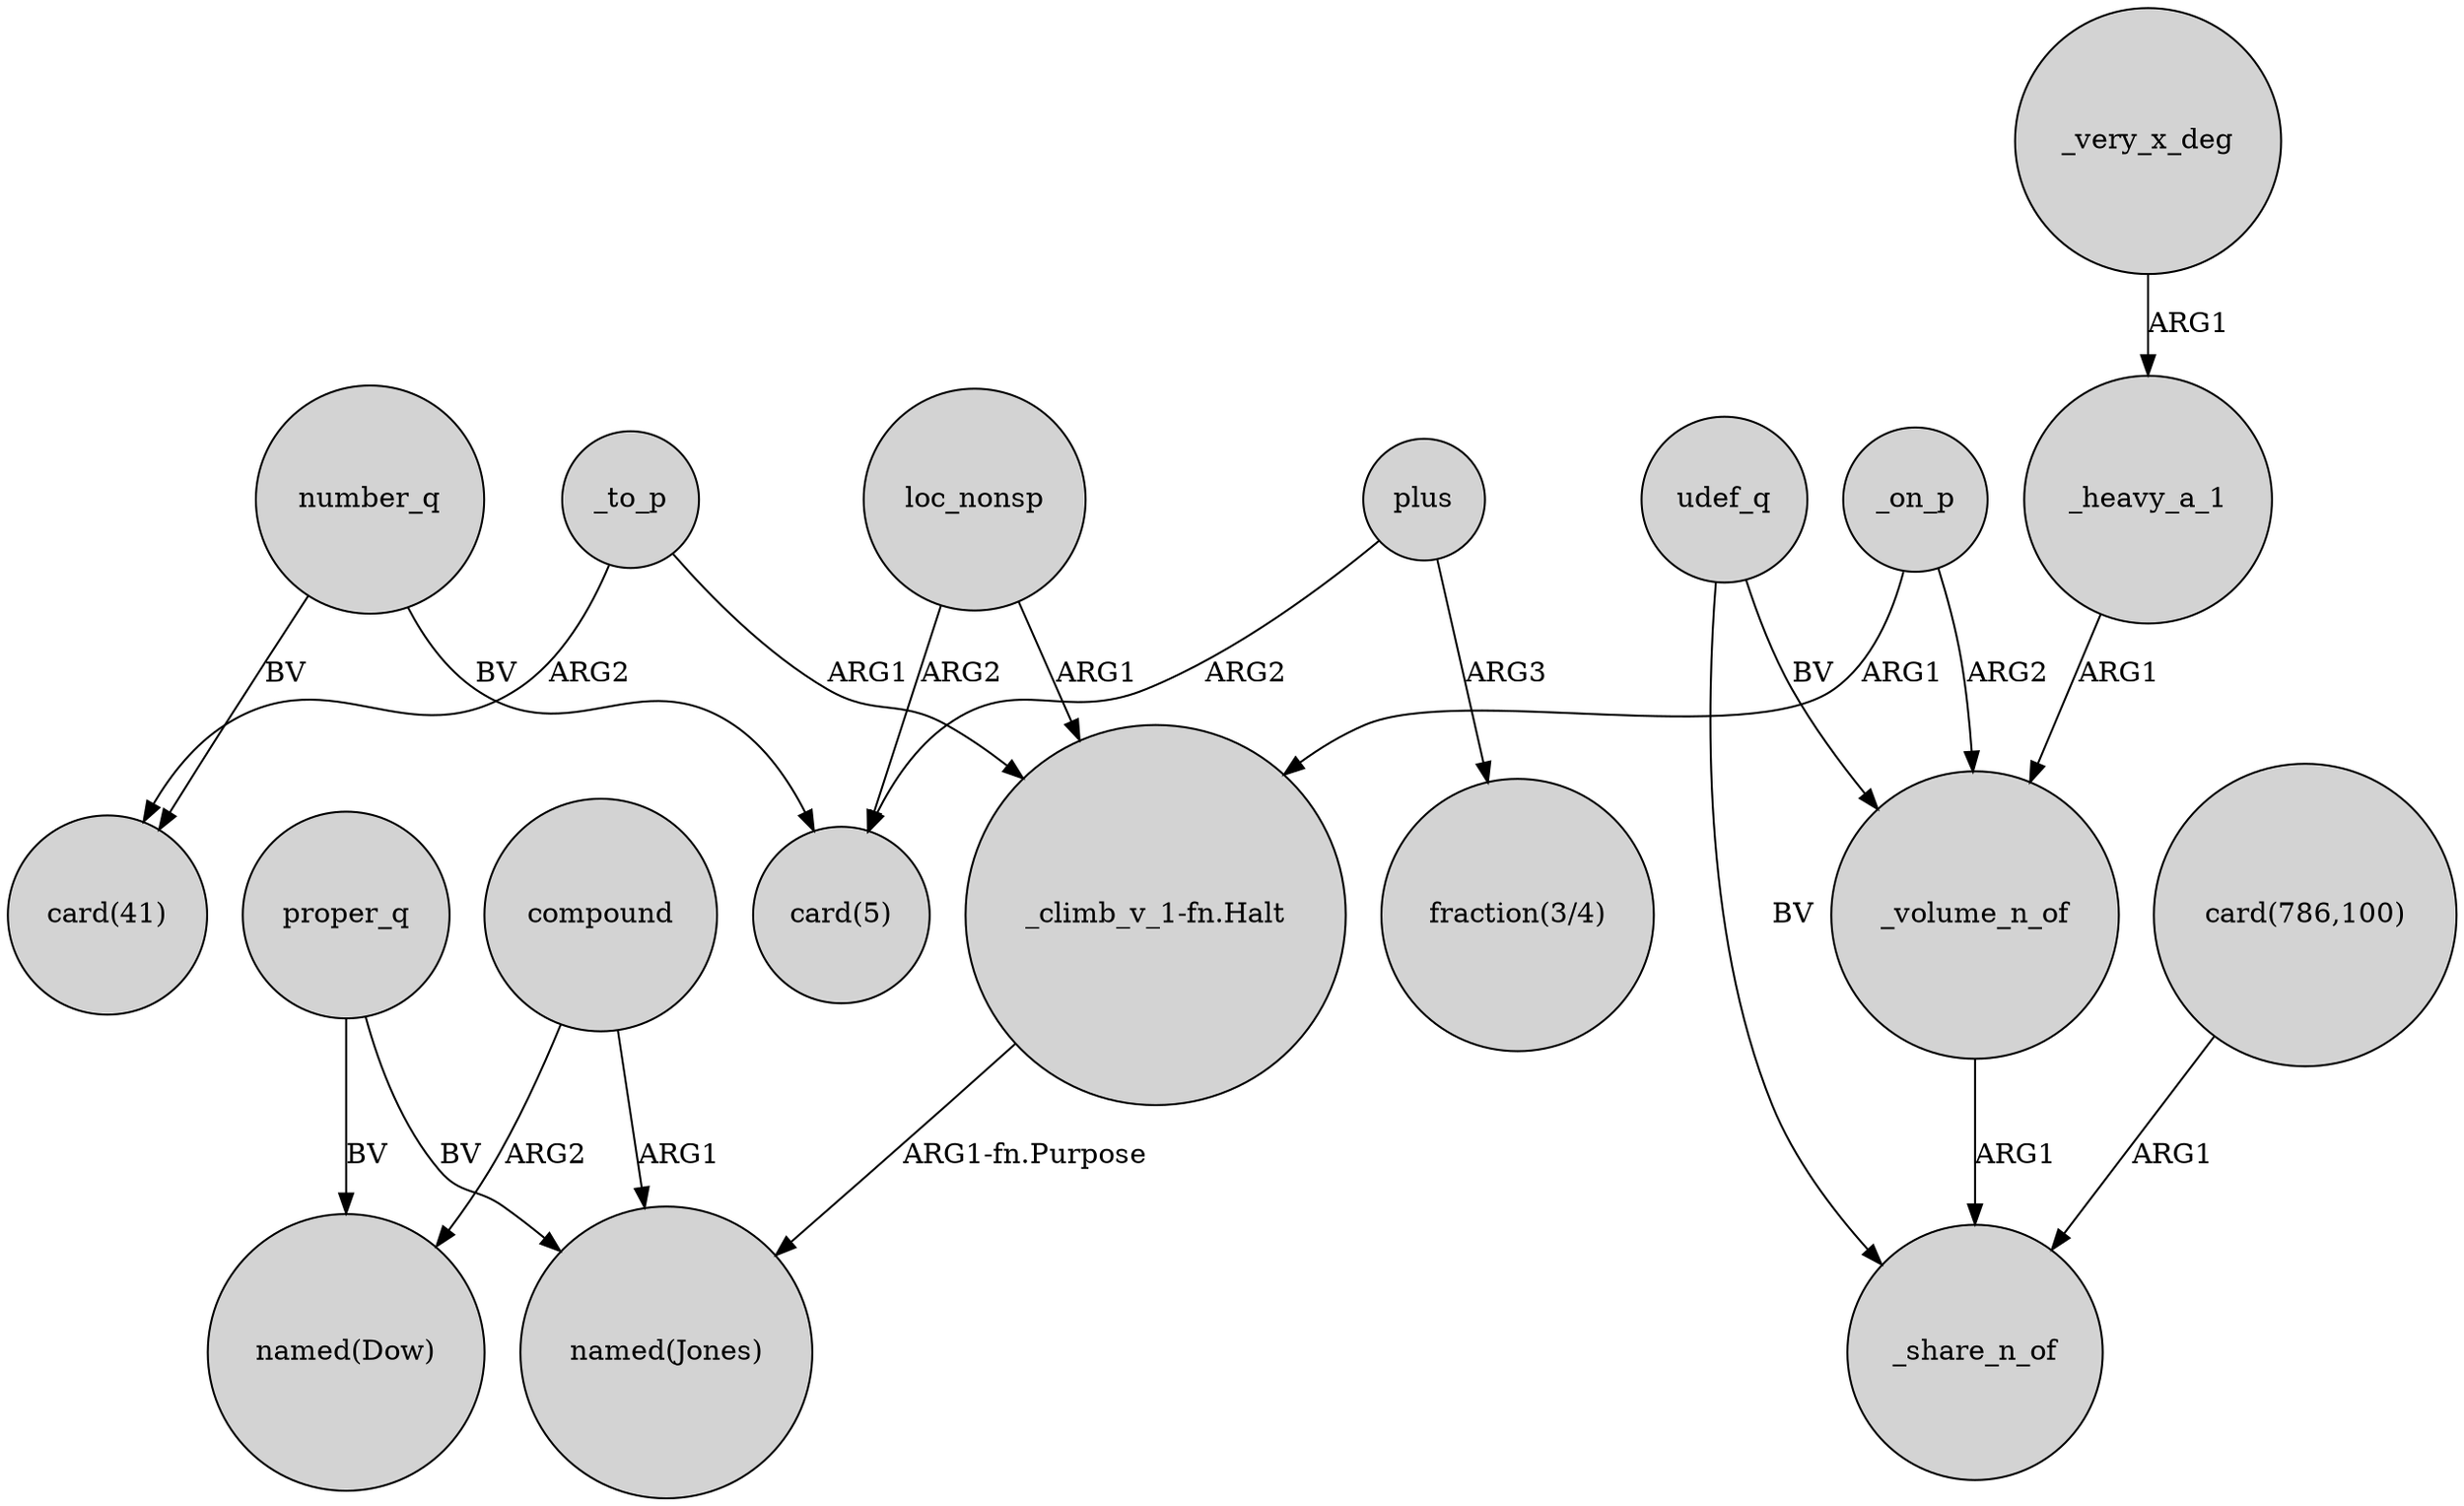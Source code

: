 digraph {
	node [shape=circle style=filled]
	loc_nonsp -> "_climb_v_1-fn.Halt" [label=ARG1]
	_to_p -> "_climb_v_1-fn.Halt" [label=ARG1]
	compound -> "named(Jones)" [label=ARG1]
	"_climb_v_1-fn.Halt" -> "named(Jones)" [label="ARG1-fn.Purpose"]
	number_q -> "card(5)" [label=BV]
	udef_q -> _volume_n_of [label=BV]
	loc_nonsp -> "card(5)" [label=ARG2]
	_on_p -> "_climb_v_1-fn.Halt" [label=ARG1]
	udef_q -> _share_n_of [label=BV]
	number_q -> "card(41)" [label=BV]
	proper_q -> "named(Jones)" [label=BV]
	proper_q -> "named(Dow)" [label=BV]
	_volume_n_of -> _share_n_of [label=ARG1]
	_on_p -> _volume_n_of [label=ARG2]
	compound -> "named(Dow)" [label=ARG2]
	_to_p -> "card(41)" [label=ARG2]
	plus -> "fraction(3/4)" [label=ARG3]
	_heavy_a_1 -> _volume_n_of [label=ARG1]
	_very_x_deg -> _heavy_a_1 [label=ARG1]
	"card(786,100)" -> _share_n_of [label=ARG1]
	plus -> "card(5)" [label=ARG2]
}
